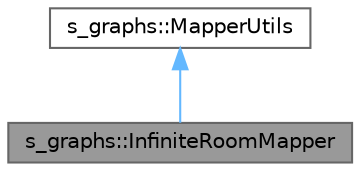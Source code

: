digraph "s_graphs::InfiniteRoomMapper"
{
 // LATEX_PDF_SIZE
  bgcolor="transparent";
  edge [fontname=Helvetica,fontsize=10,labelfontname=Helvetica,labelfontsize=10];
  node [fontname=Helvetica,fontsize=10,shape=box,height=0.2,width=0.4];
  Node1 [label="s_graphs::InfiniteRoomMapper",height=0.2,width=0.4,color="gray40", fillcolor="grey60", style="filled", fontcolor="black",tooltip="this class provides tools for different analysis over open space clusters to generate rooms"];
  Node2 -> Node1 [dir="back",color="steelblue1",style="solid"];
  Node2 [label="s_graphs::MapperUtils",height=0.2,width=0.4,color="gray40", fillcolor="white", style="filled",URL="$classs__graphs_1_1MapperUtils.html",tooltip=" "];
}
